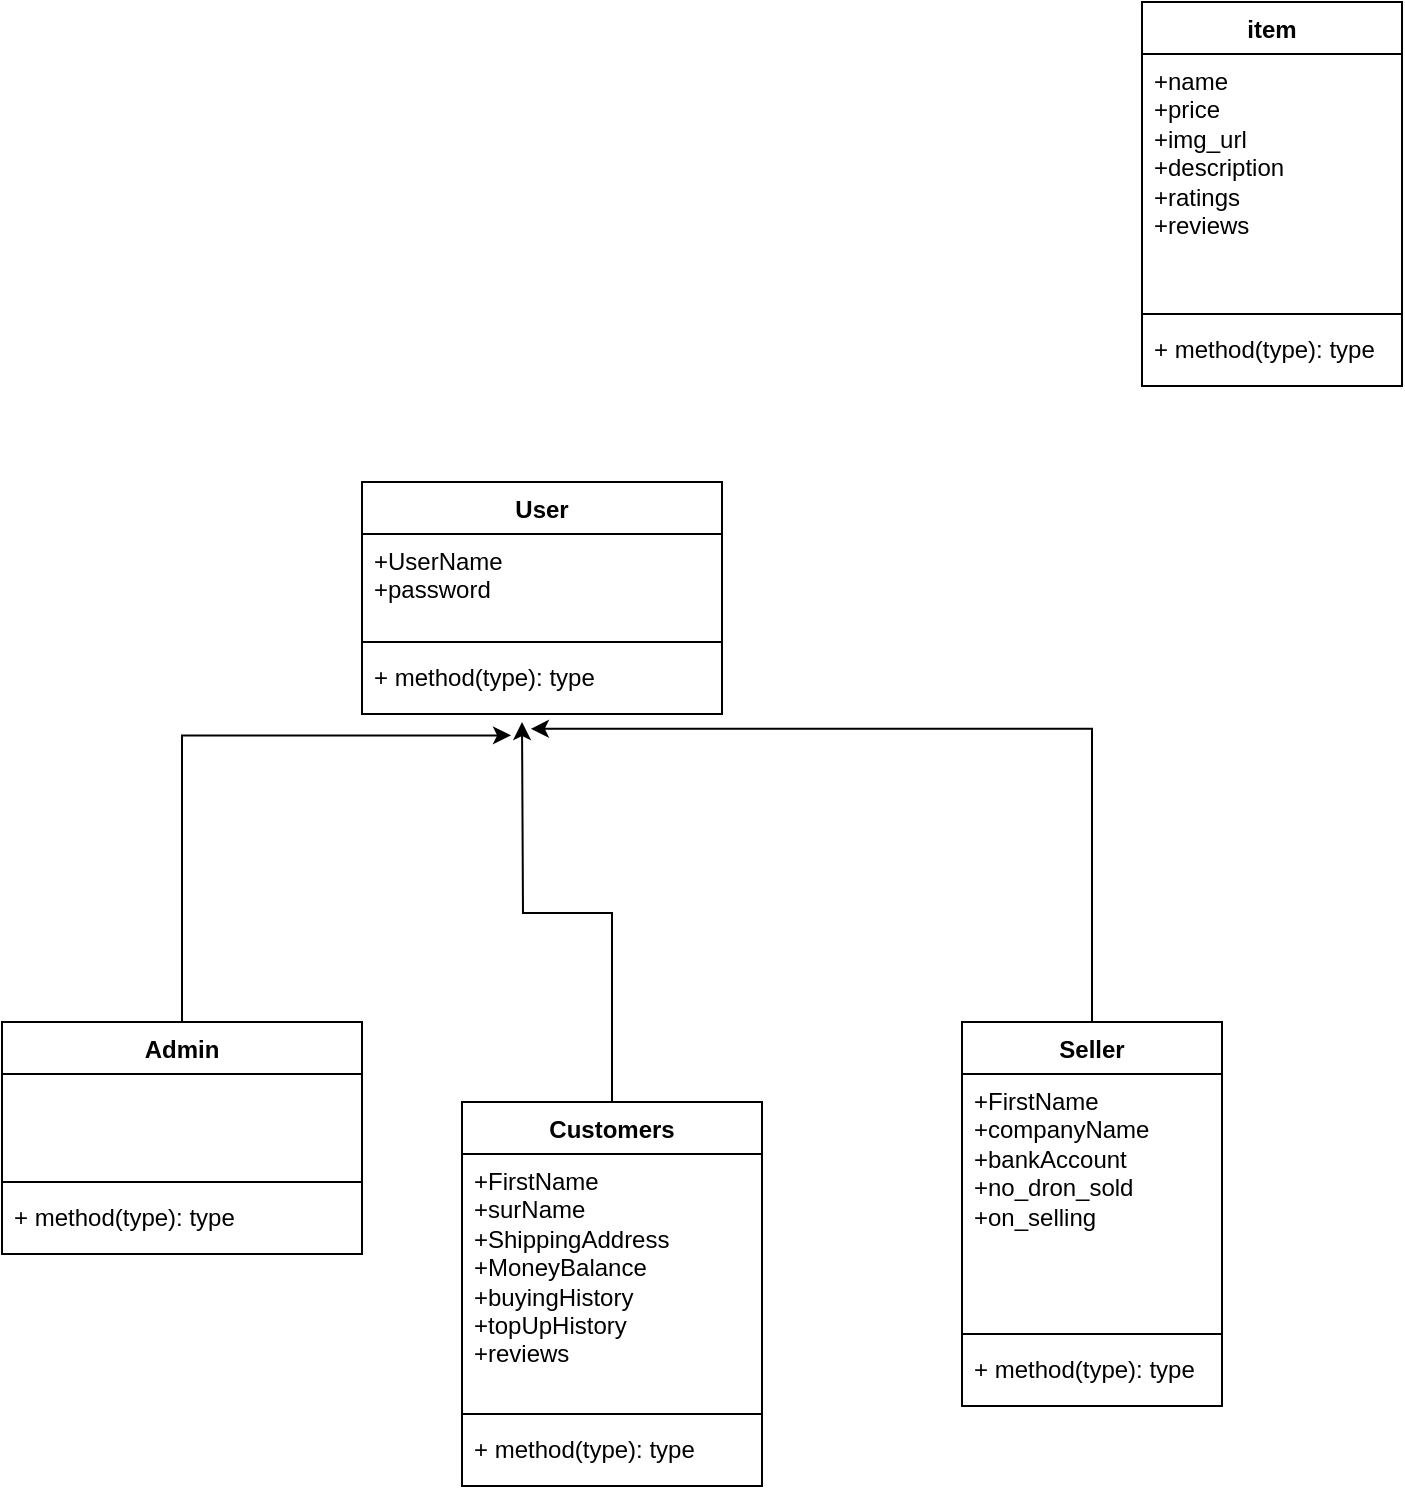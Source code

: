 <mxfile version="24.0.4" type="device">
  <diagram name="Page-1" id="MxB8f3HcwkYvbCtgDmjV">
    <mxGraphModel dx="744" dy="929" grid="1" gridSize="10" guides="1" tooltips="1" connect="1" arrows="1" fold="1" page="1" pageScale="1" pageWidth="850" pageHeight="1100" math="0" shadow="0">
      <root>
        <mxCell id="0" />
        <mxCell id="1" parent="0" />
        <mxCell id="icgrnxlqVsAGEJwnT4AA-1" value="User" style="swimlane;fontStyle=1;align=center;verticalAlign=top;childLayout=stackLayout;horizontal=1;startSize=26;horizontalStack=0;resizeParent=1;resizeParentMax=0;resizeLast=0;collapsible=1;marginBottom=0;whiteSpace=wrap;html=1;" vertex="1" parent="1">
          <mxGeometry x="210" y="530" width="180" height="116" as="geometry" />
        </mxCell>
        <mxCell id="icgrnxlqVsAGEJwnT4AA-2" value="+UserName&lt;div&gt;+password&lt;/div&gt;&lt;div&gt;&lt;br&gt;&lt;/div&gt;" style="text;strokeColor=none;fillColor=none;align=left;verticalAlign=top;spacingLeft=4;spacingRight=4;overflow=hidden;rotatable=0;points=[[0,0.5],[1,0.5]];portConstraint=eastwest;whiteSpace=wrap;html=1;" vertex="1" parent="icgrnxlqVsAGEJwnT4AA-1">
          <mxGeometry y="26" width="180" height="50" as="geometry" />
        </mxCell>
        <mxCell id="icgrnxlqVsAGEJwnT4AA-3" value="" style="line;strokeWidth=1;fillColor=none;align=left;verticalAlign=middle;spacingTop=-1;spacingLeft=3;spacingRight=3;rotatable=0;labelPosition=right;points=[];portConstraint=eastwest;strokeColor=inherit;" vertex="1" parent="icgrnxlqVsAGEJwnT4AA-1">
          <mxGeometry y="76" width="180" height="8" as="geometry" />
        </mxCell>
        <mxCell id="icgrnxlqVsAGEJwnT4AA-4" value="+ method(type): type" style="text;strokeColor=none;fillColor=none;align=left;verticalAlign=top;spacingLeft=4;spacingRight=4;overflow=hidden;rotatable=0;points=[[0,0.5],[1,0.5]];portConstraint=eastwest;whiteSpace=wrap;html=1;" vertex="1" parent="icgrnxlqVsAGEJwnT4AA-1">
          <mxGeometry y="84" width="180" height="32" as="geometry" />
        </mxCell>
        <mxCell id="icgrnxlqVsAGEJwnT4AA-28" style="edgeStyle=orthogonalEdgeStyle;rounded=0;orthogonalLoop=1;jettySize=auto;html=1;exitX=0.5;exitY=0;exitDx=0;exitDy=0;" edge="1" parent="1" source="icgrnxlqVsAGEJwnT4AA-5">
          <mxGeometry relative="1" as="geometry">
            <mxPoint x="290" y="650" as="targetPoint" />
          </mxGeometry>
        </mxCell>
        <mxCell id="icgrnxlqVsAGEJwnT4AA-5" value="Customers" style="swimlane;fontStyle=1;align=center;verticalAlign=top;childLayout=stackLayout;horizontal=1;startSize=26;horizontalStack=0;resizeParent=1;resizeParentMax=0;resizeLast=0;collapsible=1;marginBottom=0;whiteSpace=wrap;html=1;" vertex="1" parent="1">
          <mxGeometry x="260" y="840" width="150" height="192" as="geometry" />
        </mxCell>
        <mxCell id="icgrnxlqVsAGEJwnT4AA-6" value="&lt;div&gt;&lt;span style=&quot;background-color: initial;&quot;&gt;+FirstName&lt;/span&gt;&lt;br&gt;&lt;/div&gt;&lt;div&gt;+surName&lt;/div&gt;&lt;div&gt;+ShippingAddress&lt;/div&gt;&lt;div&gt;+MoneyBalance&lt;/div&gt;&lt;div&gt;+buyingHistory&lt;/div&gt;&lt;div&gt;+topUpHistory&lt;/div&gt;&lt;div&gt;+reviews&lt;/div&gt;" style="text;strokeColor=none;fillColor=none;align=left;verticalAlign=top;spacingLeft=4;spacingRight=4;overflow=hidden;rotatable=0;points=[[0,0.5],[1,0.5]];portConstraint=eastwest;whiteSpace=wrap;html=1;" vertex="1" parent="icgrnxlqVsAGEJwnT4AA-5">
          <mxGeometry y="26" width="150" height="126" as="geometry" />
        </mxCell>
        <mxCell id="icgrnxlqVsAGEJwnT4AA-7" value="" style="line;strokeWidth=1;fillColor=none;align=left;verticalAlign=middle;spacingTop=-1;spacingLeft=3;spacingRight=3;rotatable=0;labelPosition=right;points=[];portConstraint=eastwest;strokeColor=inherit;" vertex="1" parent="icgrnxlqVsAGEJwnT4AA-5">
          <mxGeometry y="152" width="150" height="8" as="geometry" />
        </mxCell>
        <mxCell id="icgrnxlqVsAGEJwnT4AA-8" value="+ method(type): type" style="text;strokeColor=none;fillColor=none;align=left;verticalAlign=top;spacingLeft=4;spacingRight=4;overflow=hidden;rotatable=0;points=[[0,0.5],[1,0.5]];portConstraint=eastwest;whiteSpace=wrap;html=1;" vertex="1" parent="icgrnxlqVsAGEJwnT4AA-5">
          <mxGeometry y="160" width="150" height="32" as="geometry" />
        </mxCell>
        <mxCell id="icgrnxlqVsAGEJwnT4AA-10" value="Seller" style="swimlane;fontStyle=1;align=center;verticalAlign=top;childLayout=stackLayout;horizontal=1;startSize=26;horizontalStack=0;resizeParent=1;resizeParentMax=0;resizeLast=0;collapsible=1;marginBottom=0;whiteSpace=wrap;html=1;" vertex="1" parent="1">
          <mxGeometry x="510" y="800" width="130" height="192" as="geometry" />
        </mxCell>
        <mxCell id="icgrnxlqVsAGEJwnT4AA-11" value="&lt;div&gt;&lt;span style=&quot;background-color: initial;&quot;&gt;+FirstName&lt;/span&gt;&lt;br&gt;&lt;/div&gt;&lt;div&gt;+companyName&lt;/div&gt;&lt;div&gt;+bankAccount&lt;/div&gt;&lt;div&gt;+no_dron_sold&lt;/div&gt;&lt;div&gt;+on_selling&lt;/div&gt;" style="text;strokeColor=none;fillColor=none;align=left;verticalAlign=top;spacingLeft=4;spacingRight=4;overflow=hidden;rotatable=0;points=[[0,0.5],[1,0.5]];portConstraint=eastwest;whiteSpace=wrap;html=1;" vertex="1" parent="icgrnxlqVsAGEJwnT4AA-10">
          <mxGeometry y="26" width="130" height="126" as="geometry" />
        </mxCell>
        <mxCell id="icgrnxlqVsAGEJwnT4AA-12" value="" style="line;strokeWidth=1;fillColor=none;align=left;verticalAlign=middle;spacingTop=-1;spacingLeft=3;spacingRight=3;rotatable=0;labelPosition=right;points=[];portConstraint=eastwest;strokeColor=inherit;" vertex="1" parent="icgrnxlqVsAGEJwnT4AA-10">
          <mxGeometry y="152" width="130" height="8" as="geometry" />
        </mxCell>
        <mxCell id="icgrnxlqVsAGEJwnT4AA-13" value="+ method(type): type" style="text;strokeColor=none;fillColor=none;align=left;verticalAlign=top;spacingLeft=4;spacingRight=4;overflow=hidden;rotatable=0;points=[[0,0.5],[1,0.5]];portConstraint=eastwest;whiteSpace=wrap;html=1;" vertex="1" parent="icgrnxlqVsAGEJwnT4AA-10">
          <mxGeometry y="160" width="130" height="32" as="geometry" />
        </mxCell>
        <mxCell id="icgrnxlqVsAGEJwnT4AA-18" value="Admin" style="swimlane;fontStyle=1;align=center;verticalAlign=top;childLayout=stackLayout;horizontal=1;startSize=26;horizontalStack=0;resizeParent=1;resizeParentMax=0;resizeLast=0;collapsible=1;marginBottom=0;whiteSpace=wrap;html=1;" vertex="1" parent="1">
          <mxGeometry x="30" y="800" width="180" height="116" as="geometry" />
        </mxCell>
        <mxCell id="icgrnxlqVsAGEJwnT4AA-19" value="&lt;div&gt;&lt;br&gt;&lt;/div&gt;" style="text;strokeColor=none;fillColor=none;align=left;verticalAlign=top;spacingLeft=4;spacingRight=4;overflow=hidden;rotatable=0;points=[[0,0.5],[1,0.5]];portConstraint=eastwest;whiteSpace=wrap;html=1;" vertex="1" parent="icgrnxlqVsAGEJwnT4AA-18">
          <mxGeometry y="26" width="180" height="50" as="geometry" />
        </mxCell>
        <mxCell id="icgrnxlqVsAGEJwnT4AA-20" value="" style="line;strokeWidth=1;fillColor=none;align=left;verticalAlign=middle;spacingTop=-1;spacingLeft=3;spacingRight=3;rotatable=0;labelPosition=right;points=[];portConstraint=eastwest;strokeColor=inherit;" vertex="1" parent="icgrnxlqVsAGEJwnT4AA-18">
          <mxGeometry y="76" width="180" height="8" as="geometry" />
        </mxCell>
        <mxCell id="icgrnxlqVsAGEJwnT4AA-21" value="+ method(type): type" style="text;strokeColor=none;fillColor=none;align=left;verticalAlign=top;spacingLeft=4;spacingRight=4;overflow=hidden;rotatable=0;points=[[0,0.5],[1,0.5]];portConstraint=eastwest;whiteSpace=wrap;html=1;" vertex="1" parent="icgrnxlqVsAGEJwnT4AA-18">
          <mxGeometry y="84" width="180" height="32" as="geometry" />
        </mxCell>
        <mxCell id="icgrnxlqVsAGEJwnT4AA-22" value="item" style="swimlane;fontStyle=1;align=center;verticalAlign=top;childLayout=stackLayout;horizontal=1;startSize=26;horizontalStack=0;resizeParent=1;resizeParentMax=0;resizeLast=0;collapsible=1;marginBottom=0;whiteSpace=wrap;html=1;" vertex="1" parent="1">
          <mxGeometry x="600" y="290" width="130" height="192" as="geometry" />
        </mxCell>
        <mxCell id="icgrnxlqVsAGEJwnT4AA-23" value="&lt;div&gt;&lt;div&gt;+name&lt;/div&gt;&lt;/div&gt;&lt;div&gt;+price&lt;/div&gt;&lt;div&gt;+img_url&lt;/div&gt;&lt;div&gt;+description&lt;/div&gt;&lt;div&gt;+ratings&lt;/div&gt;&lt;div&gt;+reviews&lt;/div&gt;" style="text;strokeColor=none;fillColor=none;align=left;verticalAlign=top;spacingLeft=4;spacingRight=4;overflow=hidden;rotatable=0;points=[[0,0.5],[1,0.5]];portConstraint=eastwest;whiteSpace=wrap;html=1;" vertex="1" parent="icgrnxlqVsAGEJwnT4AA-22">
          <mxGeometry y="26" width="130" height="126" as="geometry" />
        </mxCell>
        <mxCell id="icgrnxlqVsAGEJwnT4AA-24" value="" style="line;strokeWidth=1;fillColor=none;align=left;verticalAlign=middle;spacingTop=-1;spacingLeft=3;spacingRight=3;rotatable=0;labelPosition=right;points=[];portConstraint=eastwest;strokeColor=inherit;" vertex="1" parent="icgrnxlqVsAGEJwnT4AA-22">
          <mxGeometry y="152" width="130" height="8" as="geometry" />
        </mxCell>
        <mxCell id="icgrnxlqVsAGEJwnT4AA-25" value="+ method(type): type" style="text;strokeColor=none;fillColor=none;align=left;verticalAlign=top;spacingLeft=4;spacingRight=4;overflow=hidden;rotatable=0;points=[[0,0.5],[1,0.5]];portConstraint=eastwest;whiteSpace=wrap;html=1;" vertex="1" parent="icgrnxlqVsAGEJwnT4AA-22">
          <mxGeometry y="160" width="130" height="32" as="geometry" />
        </mxCell>
        <mxCell id="icgrnxlqVsAGEJwnT4AA-27" style="edgeStyle=orthogonalEdgeStyle;rounded=0;orthogonalLoop=1;jettySize=auto;html=1;exitX=0.5;exitY=0;exitDx=0;exitDy=0;entryX=0.414;entryY=1.334;entryDx=0;entryDy=0;entryPerimeter=0;" edge="1" parent="1" source="icgrnxlqVsAGEJwnT4AA-18" target="icgrnxlqVsAGEJwnT4AA-4">
          <mxGeometry relative="1" as="geometry" />
        </mxCell>
        <mxCell id="icgrnxlqVsAGEJwnT4AA-29" style="edgeStyle=orthogonalEdgeStyle;rounded=0;orthogonalLoop=1;jettySize=auto;html=1;exitX=0.5;exitY=0;exitDx=0;exitDy=0;entryX=0.469;entryY=1.231;entryDx=0;entryDy=0;entryPerimeter=0;" edge="1" parent="1" source="icgrnxlqVsAGEJwnT4AA-10" target="icgrnxlqVsAGEJwnT4AA-4">
          <mxGeometry relative="1" as="geometry" />
        </mxCell>
      </root>
    </mxGraphModel>
  </diagram>
</mxfile>
